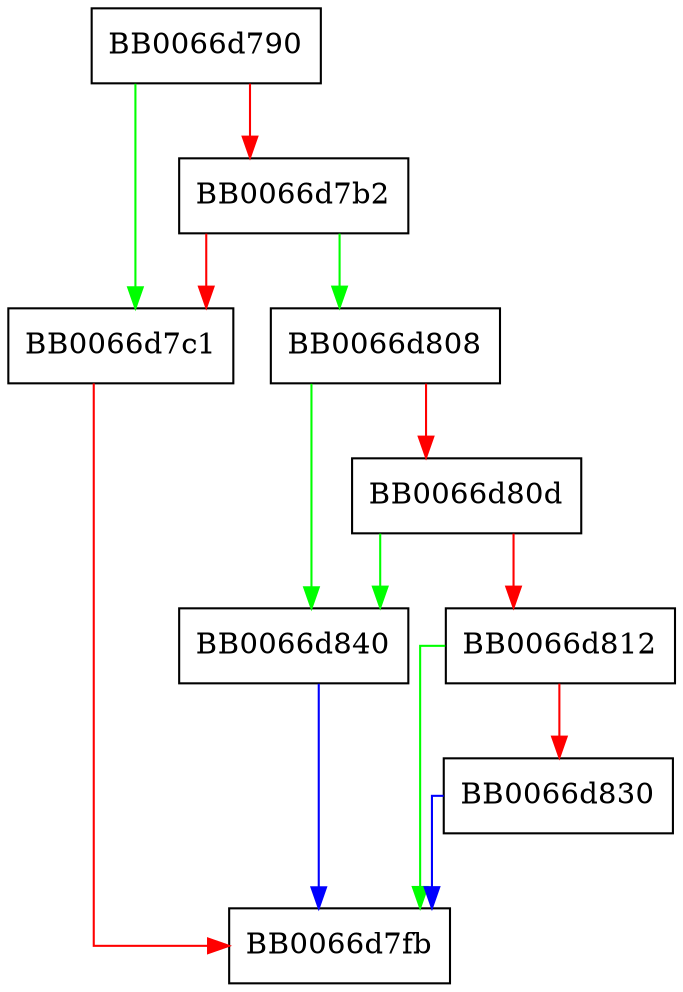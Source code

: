 digraph SXNET_add_id_ulong {
  node [shape="box"];
  graph [splines=ortho];
  BB0066d790 -> BB0066d7c1 [color="green"];
  BB0066d790 -> BB0066d7b2 [color="red"];
  BB0066d7b2 -> BB0066d808 [color="green"];
  BB0066d7b2 -> BB0066d7c1 [color="red"];
  BB0066d7c1 -> BB0066d7fb [color="red"];
  BB0066d808 -> BB0066d840 [color="green"];
  BB0066d808 -> BB0066d80d [color="red"];
  BB0066d80d -> BB0066d840 [color="green"];
  BB0066d80d -> BB0066d812 [color="red"];
  BB0066d812 -> BB0066d7fb [color="green"];
  BB0066d812 -> BB0066d830 [color="red"];
  BB0066d830 -> BB0066d7fb [color="blue"];
  BB0066d840 -> BB0066d7fb [color="blue"];
}